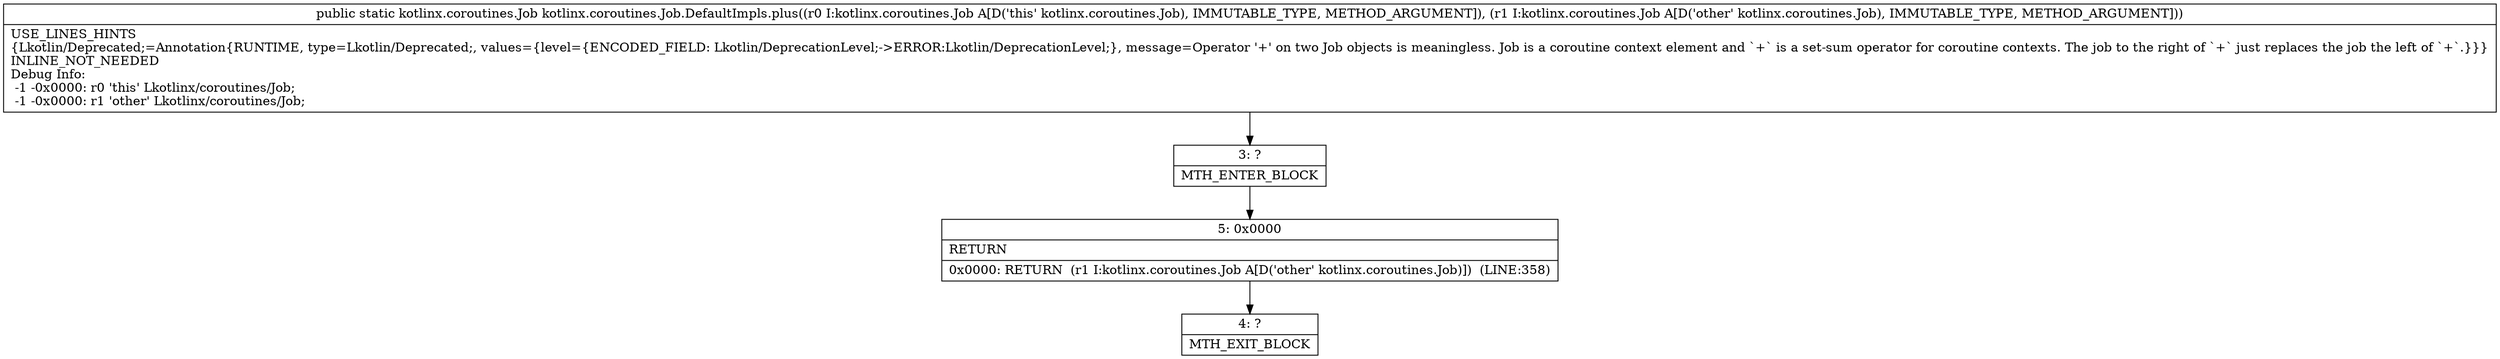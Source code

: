 digraph "CFG forkotlinx.coroutines.Job.DefaultImpls.plus(Lkotlinx\/coroutines\/Job;Lkotlinx\/coroutines\/Job;)Lkotlinx\/coroutines\/Job;" {
Node_3 [shape=record,label="{3\:\ ?|MTH_ENTER_BLOCK\l}"];
Node_5 [shape=record,label="{5\:\ 0x0000|RETURN\l|0x0000: RETURN  (r1 I:kotlinx.coroutines.Job A[D('other' kotlinx.coroutines.Job)])  (LINE:358)\l}"];
Node_4 [shape=record,label="{4\:\ ?|MTH_EXIT_BLOCK\l}"];
MethodNode[shape=record,label="{public static kotlinx.coroutines.Job kotlinx.coroutines.Job.DefaultImpls.plus((r0 I:kotlinx.coroutines.Job A[D('this' kotlinx.coroutines.Job), IMMUTABLE_TYPE, METHOD_ARGUMENT]), (r1 I:kotlinx.coroutines.Job A[D('other' kotlinx.coroutines.Job), IMMUTABLE_TYPE, METHOD_ARGUMENT]))  | USE_LINES_HINTS\l\{Lkotlin\/Deprecated;=Annotation\{RUNTIME, type=Lkotlin\/Deprecated;, values=\{level=\{ENCODED_FIELD: Lkotlin\/DeprecationLevel;\-\>ERROR:Lkotlin\/DeprecationLevel;\}, message=Operator '+' on two Job objects is meaningless. Job is a coroutine context element and `+` is a set\-sum operator for coroutine contexts. The job to the right of `+` just replaces the job the left of `+`.\}\}\}\lINLINE_NOT_NEEDED\lDebug Info:\l  \-1 \-0x0000: r0 'this' Lkotlinx\/coroutines\/Job;\l  \-1 \-0x0000: r1 'other' Lkotlinx\/coroutines\/Job;\l}"];
MethodNode -> Node_3;Node_3 -> Node_5;
Node_5 -> Node_4;
}

